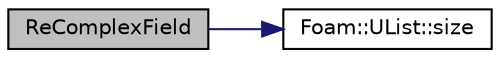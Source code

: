 digraph "ReComplexField"
{
  bgcolor="transparent";
  edge [fontname="Helvetica",fontsize="10",labelfontname="Helvetica",labelfontsize="10"];
  node [fontname="Helvetica",fontsize="10",shape=record];
  rankdir="LR";
  Node78035 [label="ReComplexField",height=0.2,width=0.4,color="black", fillcolor="grey75", style="filled", fontcolor="black"];
  Node78035 -> Node78036 [color="midnightblue",fontsize="10",style="solid",fontname="Helvetica"];
  Node78036 [label="Foam::UList::size",height=0.2,width=0.4,color="black",URL="$a26837.html#a47b3bf30da1eb3ab8076b5fbe00e0494",tooltip="Return the number of elements in the UList. "];
}
